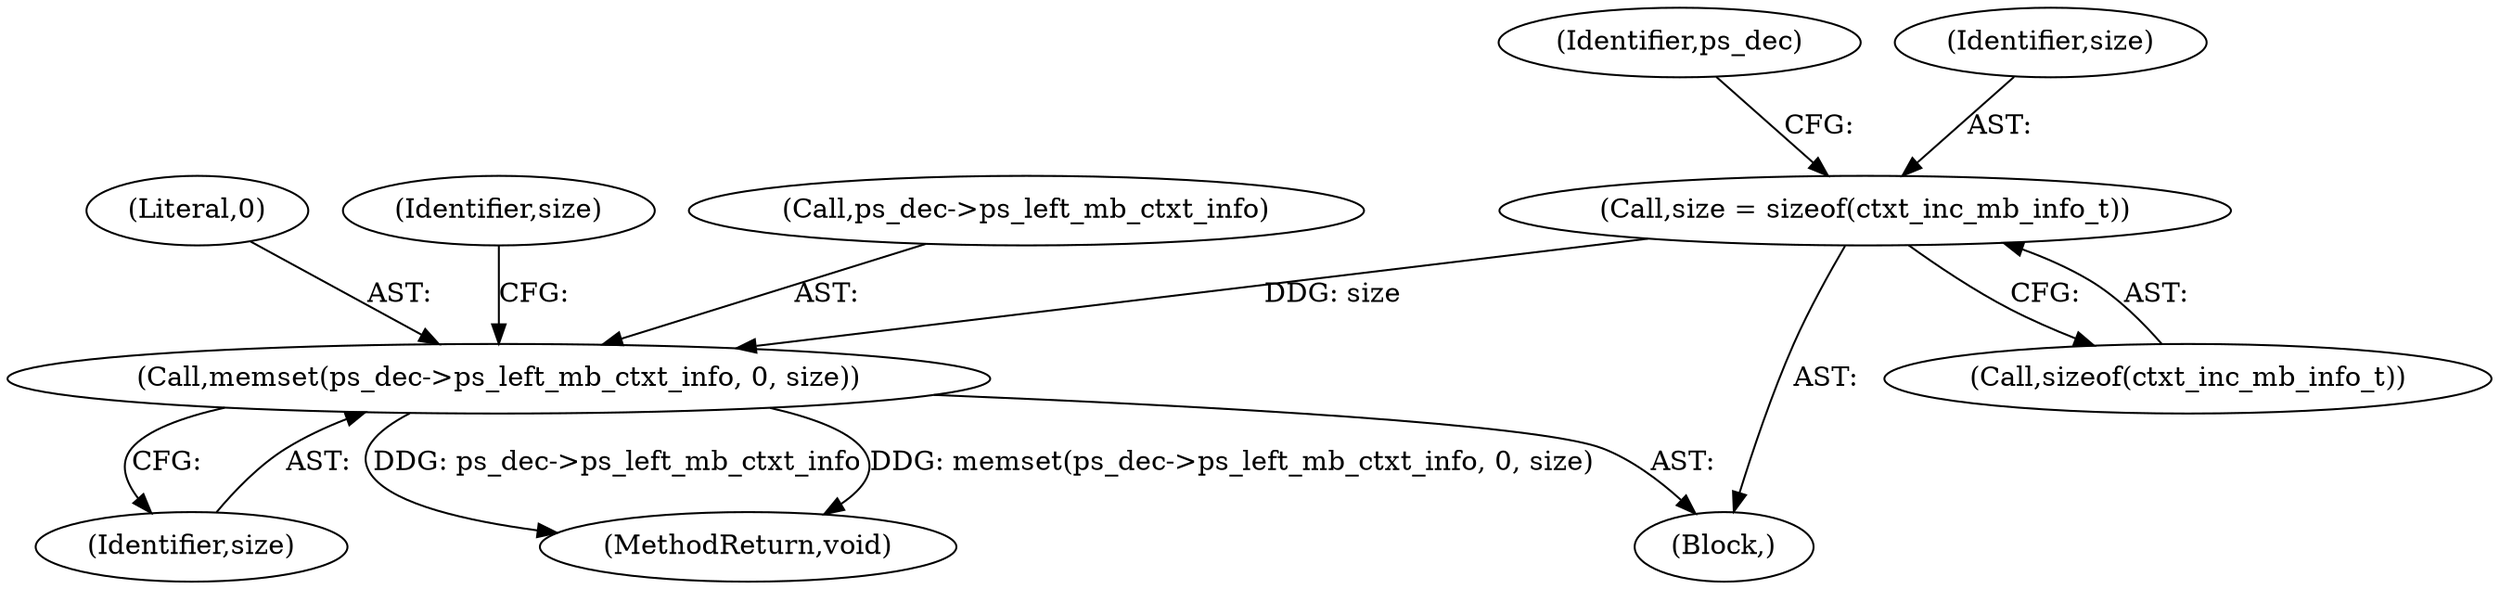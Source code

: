 digraph "0_Android_cc676ebd95247646e67907ccab150fb77a847335@API" {
"1000231" [label="(Call,size = sizeof(ctxt_inc_mb_info_t))"];
"1000235" [label="(Call,memset(ps_dec->ps_left_mb_ctxt_info, 0, size))"];
"1000239" [label="(Literal,0)"];
"1000237" [label="(Identifier,ps_dec)"];
"1000240" [label="(Identifier,size)"];
"1000242" [label="(Identifier,size)"];
"1000231" [label="(Call,size = sizeof(ctxt_inc_mb_info_t))"];
"1000963" [label="(MethodReturn,void)"];
"1000235" [label="(Call,memset(ps_dec->ps_left_mb_ctxt_info, 0, size))"];
"1000236" [label="(Call,ps_dec->ps_left_mb_ctxt_info)"];
"1000121" [label="(Block,)"];
"1000232" [label="(Identifier,size)"];
"1000233" [label="(Call,sizeof(ctxt_inc_mb_info_t))"];
"1000231" -> "1000121"  [label="AST: "];
"1000231" -> "1000233"  [label="CFG: "];
"1000232" -> "1000231"  [label="AST: "];
"1000233" -> "1000231"  [label="AST: "];
"1000237" -> "1000231"  [label="CFG: "];
"1000231" -> "1000235"  [label="DDG: size"];
"1000235" -> "1000121"  [label="AST: "];
"1000235" -> "1000240"  [label="CFG: "];
"1000236" -> "1000235"  [label="AST: "];
"1000239" -> "1000235"  [label="AST: "];
"1000240" -> "1000235"  [label="AST: "];
"1000242" -> "1000235"  [label="CFG: "];
"1000235" -> "1000963"  [label="DDG: ps_dec->ps_left_mb_ctxt_info"];
"1000235" -> "1000963"  [label="DDG: memset(ps_dec->ps_left_mb_ctxt_info, 0, size)"];
}
